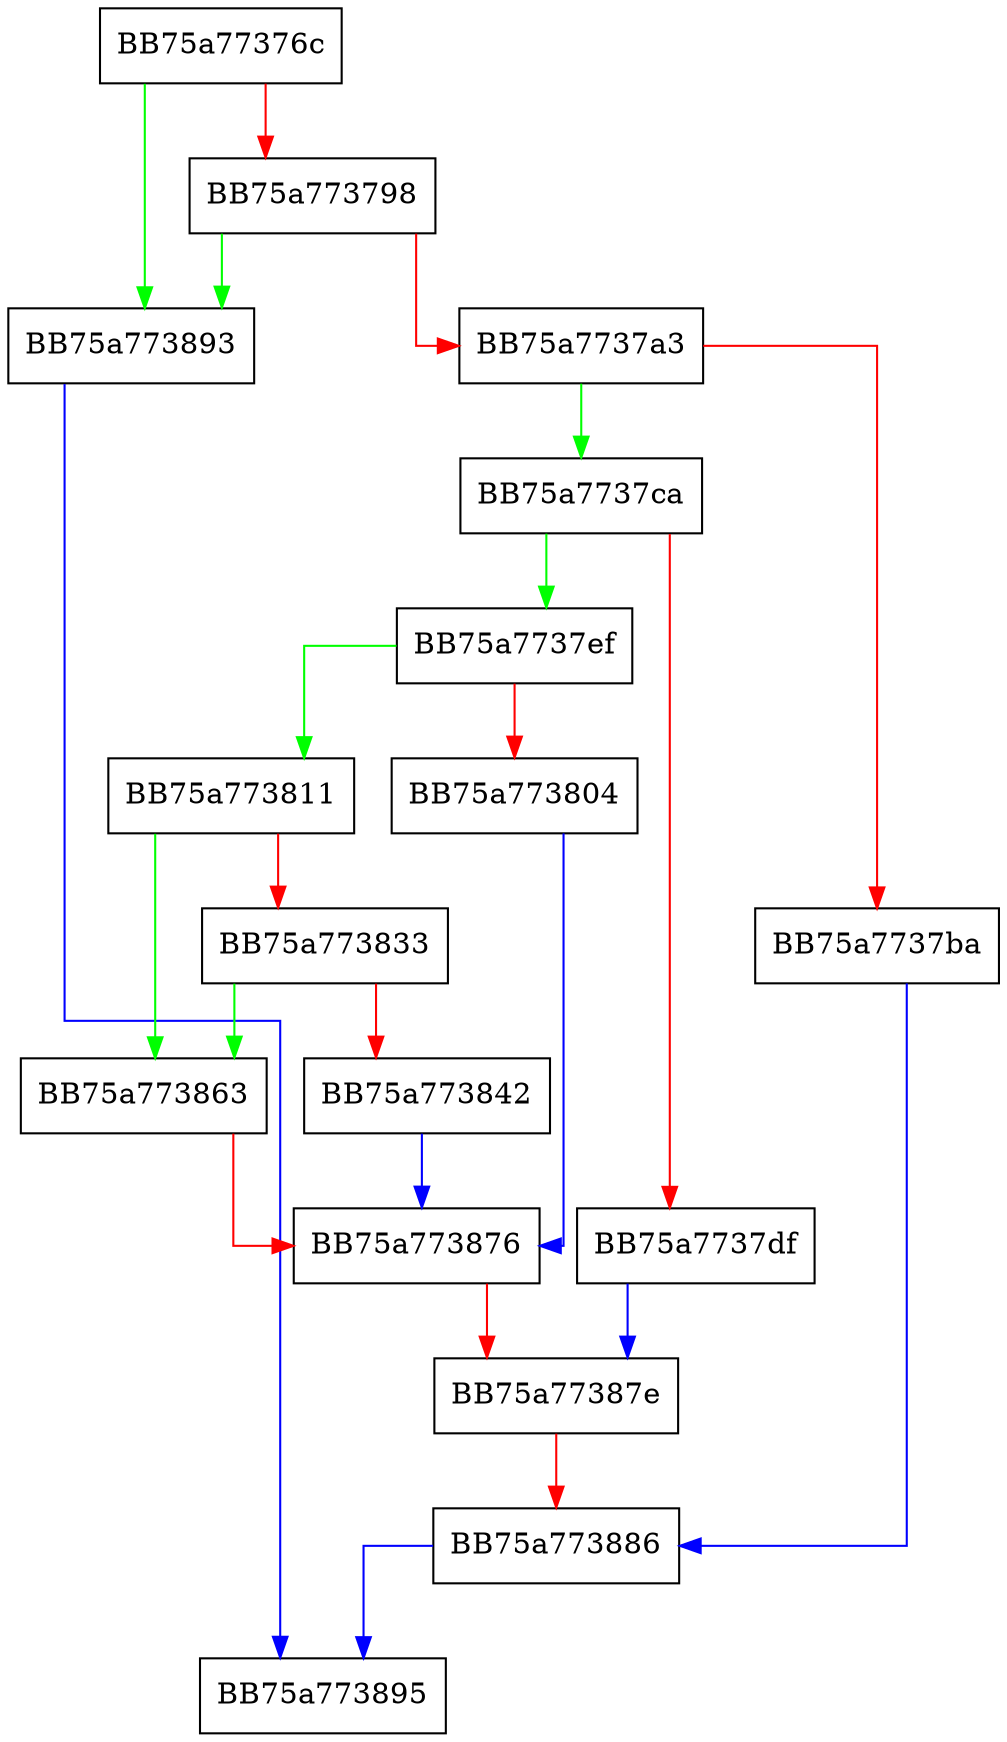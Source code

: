 digraph _wcreate_locale {
  node [shape="box"];
  graph [splines=ortho];
  BB75a77376c -> BB75a773893 [color="green"];
  BB75a77376c -> BB75a773798 [color="red"];
  BB75a773798 -> BB75a773893 [color="green"];
  BB75a773798 -> BB75a7737a3 [color="red"];
  BB75a7737a3 -> BB75a7737ca [color="green"];
  BB75a7737a3 -> BB75a7737ba [color="red"];
  BB75a7737ba -> BB75a773886 [color="blue"];
  BB75a7737ca -> BB75a7737ef [color="green"];
  BB75a7737ca -> BB75a7737df [color="red"];
  BB75a7737df -> BB75a77387e [color="blue"];
  BB75a7737ef -> BB75a773811 [color="green"];
  BB75a7737ef -> BB75a773804 [color="red"];
  BB75a773804 -> BB75a773876 [color="blue"];
  BB75a773811 -> BB75a773863 [color="green"];
  BB75a773811 -> BB75a773833 [color="red"];
  BB75a773833 -> BB75a773863 [color="green"];
  BB75a773833 -> BB75a773842 [color="red"];
  BB75a773842 -> BB75a773876 [color="blue"];
  BB75a773863 -> BB75a773876 [color="red"];
  BB75a773876 -> BB75a77387e [color="red"];
  BB75a77387e -> BB75a773886 [color="red"];
  BB75a773886 -> BB75a773895 [color="blue"];
  BB75a773893 -> BB75a773895 [color="blue"];
}